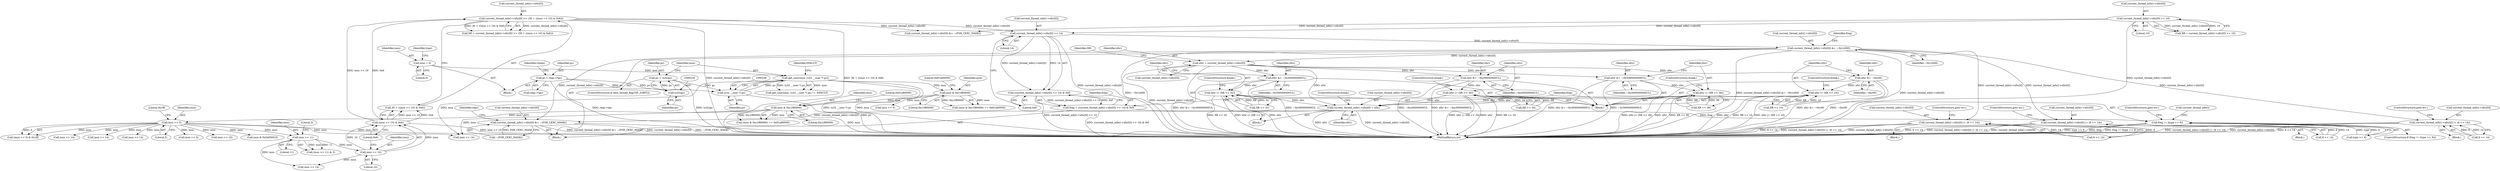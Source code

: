 digraph "0_linux_a8b0ca17b80e92faab46ee7179ba9e99ccb61233_42@API" {
"1001031" [label="(Call,current_thread_info()->xfsr[0] >> 14)"];
"1000609" [label="(Call,current_thread_info()->xfsr[0] >> 10)"];
"1000619" [label="(Call,current_thread_info()->xfsr[0] >> (30 + ((insn >> 10) & 0x6)))"];
"1000627" [label="(Call,(insn >> 10) & 0x6)"];
"1000628" [label="(Call,insn >> 10)"];
"1000603" [label="(Call,insn >> 11)"];
"1000571" [label="(Call,insn >> 5)"];
"1000561" [label="(Call,insn & 0xc1f80000)"];
"1000233" [label="(Call,insn & 0xc1f80000)"];
"1000223" [label="(Call,get_user(insn, (u32 __user *) pc))"];
"1000166" [label="(Call,insn = 0)"];
"1000225" [label="(Call,(u32 __user *) pc)"];
"1000216" [label="(Call,pc = (u32)pc)"];
"1000218" [label="(Call,(u32)pc)"];
"1000154" [label="(Call,pc = regs->tpc)"];
"1001030" [label="(Call,(current_thread_info()->xfsr[0] >> 14) & 0xf)"];
"1001028" [label="(Call,freg = (current_thread_info()->xfsr[0] >> 14) & 0xf)"];
"1001040" [label="(Call,freg != (type >> 9))"];
"1001046" [label="(Call,current_thread_info()->xfsr[0] &= ~0x1c000)"];
"1001071" [label="(Call,current_thread_info()->xfsr[0] |= (6 << 14))"];
"1001166" [label="(Call,current_thread_info()->xfsr[0] |= (6 << 14))"];
"1001265" [label="(Call,current_thread_info()->xfsr[0] |= (6 << 14))"];
"1001765" [label="(Call,xfsr = current_thread_info()->xfsr[0])"];
"1001786" [label="(Call,xfsr &= ~0xc00)"];
"1001789" [label="(Call,xfsr |= (XR << 10))"];
"1001825" [label="(Call,current_thread_info()->xfsr[0] = xfsr)"];
"1001870" [label="(Call,current_thread_info()->xfsr[0] &= ~(FSR_CEXC_MASK))"];
"1001796" [label="(Call,xfsr &= ~0x300000000UL)"];
"1001799" [label="(Call,xfsr |= (XR << 32))"];
"1001806" [label="(Call,xfsr &= ~0xc00000000UL)"];
"1001809" [label="(Call,xfsr |= (XR << 34))"];
"1001816" [label="(Call,xfsr &= ~0x3000000000UL)"];
"1001819" [label="(Call,xfsr |= (XR << 36))"];
"1000224" [label="(Identifier,insn)"];
"1000227" [label="(Identifier,pc)"];
"1001821" [label="(Call,XR << 36)"];
"1000629" [label="(Identifier,insn)"];
"1001808" [label="(Identifier,~0xc00000000UL)"];
"1001796" [label="(Call,xfsr &= ~0x300000000UL)"];
"1001165" [label="(Block,)"];
"1001810" [label="(Identifier,xfsr)"];
"1000573" [label="(Literal,5)"];
"1001052" [label="(Identifier,~0x1c000)"];
"1001080" [label="(ControlStructure,goto err;)"];
"1001031" [label="(Call,current_thread_info()->xfsr[0] >> 14)"];
"1000166" [label="(Call,insn = 0)"];
"1001070" [label="(Block,)"];
"1000731" [label="(Call,insn >> 5)"];
"1000970" [label="(Call,current_thread_info()->xfsr[0] &= ~(FSR_CEXC_MASK))"];
"1000630" [label="(Literal,10)"];
"1000604" [label="(Identifier,insn)"];
"1001824" [label="(ControlStructure,break;)"];
"1001264" [label="(Block,)"];
"1000609" [label="(Call,current_thread_info()->xfsr[0] >> 10)"];
"1000615" [label="(Literal,10)"];
"1001818" [label="(Identifier,~0x3000000000UL)"];
"1001811" [label="(Call,XR << 34)"];
"1000213" [label="(ControlStructure,if (test_thread_flag(TIF_32BIT)))"];
"1000233" [label="(Call,insn & 0xc1f80000)"];
"1001274" [label="(ControlStructure,goto err;)"];
"1000225" [label="(Call,(u32 __user *) pc)"];
"1001029" [label="(Identifier,freg)"];
"1000957" [label="(Call,insn >> 10)"];
"1001001" [label="(Call,insn & 0x3e00001f)"];
"1000222" [label="(Call,get_user(insn, (u32 __user *) pc) != -EFAULT)"];
"1000628" [label="(Call,insn >> 10)"];
"1001765" [label="(Call,xfsr = current_thread_info()->xfsr[0])"];
"1000570" [label="(Call,(insn >> 5) & 0x1ff)"];
"1000560" [label="(Call,(insn & 0xc1f80000) == 0x81a80000)"];
"1001266" [label="(Call,current_thread_info()->xfsr[0])"];
"1001825" [label="(Call,current_thread_info()->xfsr[0] = xfsr)"];
"1000564" [label="(Literal,0x81a80000)"];
"1001774" [label="(Identifier,XR)"];
"1001832" [label="(ControlStructure,break;)"];
"1001015" [label="(Block,)"];
"1000168" [label="(Literal,0)"];
"1001800" [label="(Identifier,xfsr)"];
"1000152" [label="(Block,)"];
"1000625" [label="(Call,30 + ((insn >> 10) & 0x6))"];
"1001791" [label="(Call,XR << 10)"];
"1000217" [label="(Identifier,pc)"];
"1000229" [label="(Identifier,EFAULT)"];
"1001763" [label="(Block,)"];
"1000571" [label="(Call,insn >> 5)"];
"1001816" [label="(Call,xfsr &= ~0x3000000000UL)"];
"1000235" [label="(Literal,0xc1f80000)"];
"1001799" [label="(Call,xfsr |= (XR << 32))"];
"1000232" [label="(Call,(insn & 0xc1f80000) == 0x81a00000)"];
"1001804" [label="(ControlStructure,break;)"];
"1001047" [label="(Call,current_thread_info()->xfsr[0])"];
"1000154" [label="(Call,pc = regs->tpc)"];
"1001072" [label="(Call,current_thread_info()->xfsr[0])"];
"1000561" [label="(Call,insn & 0xc1f80000)"];
"1001054" [label="(Identifier,freg)"];
"1001037" [label="(Literal,14)"];
"1001871" [label="(Call,current_thread_info()->xfsr[0])"];
"1000216" [label="(Call,pc = (u32)pc)"];
"1001831" [label="(Identifier,xfsr)"];
"1001789" [label="(Call,xfsr |= (XR << 10))"];
"1001039" [label="(ControlStructure,if (freg != (type >> 9)))"];
"1001786" [label="(Call,xfsr &= ~0xc00)"];
"1001046" [label="(Call,current_thread_info()->xfsr[0] &= ~0x1c000)"];
"1000161" [label="(Identifier,tstate)"];
"1001790" [label="(Identifier,xfsr)"];
"1001784" [label="(Block,)"];
"1001166" [label="(Call,current_thread_info()->xfsr[0] |= (6 << 14))"];
"1001807" [label="(Identifier,xfsr)"];
"1001175" [label="(ControlStructure,goto err;)"];
"1000627" [label="(Call,(insn >> 10) & 0x6)"];
"1000155" [label="(Identifier,pc)"];
"1001806" [label="(Call,xfsr &= ~0xc00000000UL)"];
"1001820" [label="(Identifier,xfsr)"];
"1001172" [label="(Call,6 << 14)"];
"1000606" [label="(Literal,3)"];
"1000240" [label="(Call,insn >> 5)"];
"1000234" [label="(Identifier,insn)"];
"1001826" [label="(Call,current_thread_info()->xfsr[0])"];
"1000620" [label="(Call,current_thread_info()->xfsr[0])"];
"1001766" [label="(Identifier,xfsr)"];
"1001797" [label="(Identifier,xfsr)"];
"1001265" [label="(Call,current_thread_info()->xfsr[0] |= (6 << 14))"];
"1001167" [label="(Call,current_thread_info()->xfsr[0])"];
"1000619" [label="(Call,current_thread_info()->xfsr[0] >> (30 + ((insn >> 10) & 0x6)))"];
"1001071" [label="(Call,current_thread_info()->xfsr[0] |= (6 << 14))"];
"1001819" [label="(Call,xfsr |= (XR << 36))"];
"1000607" [label="(Call,XR = current_thread_info()->xfsr[0] >> 10)"];
"1001045" [label="(ControlStructure,goto err;)"];
"1000223" [label="(Call,get_user(insn, (u32 __user *) pc))"];
"1001817" [label="(Identifier,xfsr)"];
"1000617" [label="(Call,XR = current_thread_info()->xfsr[0] >> (30 + ((insn >> 10) & 0x6)))"];
"1000574" [label="(Literal,0x1ff)"];
"1001880" [label="(Identifier,regs)"];
"1000572" [label="(Identifier,insn)"];
"1000563" [label="(Literal,0xc1f80000)"];
"1000602" [label="(Call,(insn >> 11) & 3)"];
"1000842" [label="(Call,insn >> 14)"];
"1000562" [label="(Identifier,insn)"];
"1001056" [label="(Call,insn >> 14)"];
"1001041" [label="(Identifier,freg)"];
"1001787" [label="(Identifier,xfsr)"];
"1001798" [label="(Identifier,~0x300000000UL)"];
"1000603" [label="(Call,insn >> 11)"];
"1000605" [label="(Literal,11)"];
"1000610" [label="(Call,current_thread_info()->xfsr[0])"];
"1000156" [label="(Call,regs->tpc)"];
"1001895" [label="(MethodReturn,int)"];
"1000220" [label="(Identifier,pc)"];
"1000218" [label="(Call,(u32)pc)"];
"1001042" [label="(Call,type >> 9)"];
"1001876" [label="(Call,~(FSR_CEXC_MASK))"];
"1000825" [label="(Call,insn >> 14)"];
"1000712" [label="(Call,insn >> 14)"];
"1001028" [label="(Call,freg = (current_thread_info()->xfsr[0] >> 14) & 0xf)"];
"1000640" [label="(Call,insn >> 14)"];
"1001814" [label="(ControlStructure,break;)"];
"1001767" [label="(Call,current_thread_info()->xfsr[0])"];
"1001271" [label="(Call,6 << 14)"];
"1001040" [label="(Call,freg != (type >> 9))"];
"1001788" [label="(Identifier,~0xc00)"];
"1000171" [label="(Identifier,type)"];
"1001794" [label="(ControlStructure,break;)"];
"1000236" [label="(Literal,0x81a00000)"];
"1001870" [label="(Call,current_thread_info()->xfsr[0] &= ~(FSR_CEXC_MASK))"];
"1001809" [label="(Call,xfsr |= (XR << 34))"];
"1001038" [label="(Literal,0xf)"];
"1001801" [label="(Call,XR << 32)"];
"1001077" [label="(Call,6 << 14)"];
"1000631" [label="(Literal,0x6)"];
"1001030" [label="(Call,(current_thread_info()->xfsr[0] >> 14) & 0xf)"];
"1001049" [label="(Call,current_thread_info())"];
"1001032" [label="(Call,current_thread_info()->xfsr[0])"];
"1000167" [label="(Identifier,insn)"];
"1001031" -> "1001030"  [label="AST: "];
"1001031" -> "1001037"  [label="CFG: "];
"1001032" -> "1001031"  [label="AST: "];
"1001037" -> "1001031"  [label="AST: "];
"1001038" -> "1001031"  [label="CFG: "];
"1001031" -> "1001895"  [label="DDG: current_thread_info()->xfsr[0]"];
"1001031" -> "1001030"  [label="DDG: current_thread_info()->xfsr[0]"];
"1001031" -> "1001030"  [label="DDG: 14"];
"1000609" -> "1001031"  [label="DDG: current_thread_info()->xfsr[0]"];
"1000619" -> "1001031"  [label="DDG: current_thread_info()->xfsr[0]"];
"1001031" -> "1001046"  [label="DDG: current_thread_info()->xfsr[0]"];
"1000609" -> "1000607"  [label="AST: "];
"1000609" -> "1000615"  [label="CFG: "];
"1000610" -> "1000609"  [label="AST: "];
"1000615" -> "1000609"  [label="AST: "];
"1000607" -> "1000609"  [label="CFG: "];
"1000609" -> "1001895"  [label="DDG: current_thread_info()->xfsr[0]"];
"1000609" -> "1000607"  [label="DDG: current_thread_info()->xfsr[0]"];
"1000609" -> "1000607"  [label="DDG: 10"];
"1000609" -> "1000970"  [label="DDG: current_thread_info()->xfsr[0]"];
"1000619" -> "1000617"  [label="AST: "];
"1000619" -> "1000625"  [label="CFG: "];
"1000620" -> "1000619"  [label="AST: "];
"1000625" -> "1000619"  [label="AST: "];
"1000617" -> "1000619"  [label="CFG: "];
"1000619" -> "1001895"  [label="DDG: 30 + ((insn >> 10) & 0x6)"];
"1000619" -> "1001895"  [label="DDG: current_thread_info()->xfsr[0]"];
"1000619" -> "1000617"  [label="DDG: current_thread_info()->xfsr[0]"];
"1000619" -> "1000617"  [label="DDG: 30 + ((insn >> 10) & 0x6)"];
"1000627" -> "1000619"  [label="DDG: insn >> 10"];
"1000627" -> "1000619"  [label="DDG: 0x6"];
"1000619" -> "1000970"  [label="DDG: current_thread_info()->xfsr[0]"];
"1000627" -> "1000625"  [label="AST: "];
"1000627" -> "1000631"  [label="CFG: "];
"1000628" -> "1000627"  [label="AST: "];
"1000631" -> "1000627"  [label="AST: "];
"1000625" -> "1000627"  [label="CFG: "];
"1000627" -> "1001895"  [label="DDG: insn >> 10"];
"1000627" -> "1000625"  [label="DDG: insn >> 10"];
"1000627" -> "1000625"  [label="DDG: 0x6"];
"1000628" -> "1000627"  [label="DDG: insn"];
"1000628" -> "1000627"  [label="DDG: 10"];
"1000628" -> "1000630"  [label="CFG: "];
"1000629" -> "1000628"  [label="AST: "];
"1000630" -> "1000628"  [label="AST: "];
"1000631" -> "1000628"  [label="CFG: "];
"1000603" -> "1000628"  [label="DDG: insn"];
"1000628" -> "1000640"  [label="DDG: insn"];
"1000603" -> "1000602"  [label="AST: "];
"1000603" -> "1000605"  [label="CFG: "];
"1000604" -> "1000603"  [label="AST: "];
"1000605" -> "1000603"  [label="AST: "];
"1000606" -> "1000603"  [label="CFG: "];
"1000603" -> "1000602"  [label="DDG: insn"];
"1000603" -> "1000602"  [label="DDG: 11"];
"1000571" -> "1000603"  [label="DDG: insn"];
"1000603" -> "1000640"  [label="DDG: insn"];
"1000571" -> "1000570"  [label="AST: "];
"1000571" -> "1000573"  [label="CFG: "];
"1000572" -> "1000571"  [label="AST: "];
"1000573" -> "1000571"  [label="AST: "];
"1000574" -> "1000571"  [label="CFG: "];
"1000571" -> "1001895"  [label="DDG: insn"];
"1000571" -> "1000570"  [label="DDG: insn"];
"1000571" -> "1000570"  [label="DDG: 5"];
"1000561" -> "1000571"  [label="DDG: insn"];
"1000571" -> "1000712"  [label="DDG: insn"];
"1000571" -> "1000731"  [label="DDG: insn"];
"1000571" -> "1000825"  [label="DDG: insn"];
"1000571" -> "1000842"  [label="DDG: insn"];
"1000571" -> "1000957"  [label="DDG: insn"];
"1000571" -> "1001001"  [label="DDG: insn"];
"1000571" -> "1001056"  [label="DDG: insn"];
"1000561" -> "1000560"  [label="AST: "];
"1000561" -> "1000563"  [label="CFG: "];
"1000562" -> "1000561"  [label="AST: "];
"1000563" -> "1000561"  [label="AST: "];
"1000564" -> "1000561"  [label="CFG: "];
"1000561" -> "1001895"  [label="DDG: insn"];
"1000561" -> "1000560"  [label="DDG: insn"];
"1000561" -> "1000560"  [label="DDG: 0xc1f80000"];
"1000233" -> "1000561"  [label="DDG: insn"];
"1000561" -> "1001056"  [label="DDG: insn"];
"1000233" -> "1000232"  [label="AST: "];
"1000233" -> "1000235"  [label="CFG: "];
"1000234" -> "1000233"  [label="AST: "];
"1000235" -> "1000233"  [label="AST: "];
"1000236" -> "1000233"  [label="CFG: "];
"1000233" -> "1000232"  [label="DDG: insn"];
"1000233" -> "1000232"  [label="DDG: 0xc1f80000"];
"1000223" -> "1000233"  [label="DDG: insn"];
"1000233" -> "1000240"  [label="DDG: insn"];
"1000223" -> "1000222"  [label="AST: "];
"1000223" -> "1000225"  [label="CFG: "];
"1000224" -> "1000223"  [label="AST: "];
"1000225" -> "1000223"  [label="AST: "];
"1000229" -> "1000223"  [label="CFG: "];
"1000223" -> "1001895"  [label="DDG: (u32 __user *) pc"];
"1000223" -> "1001895"  [label="DDG: insn"];
"1000223" -> "1000222"  [label="DDG: insn"];
"1000223" -> "1000222"  [label="DDG: (u32 __user *) pc"];
"1000166" -> "1000223"  [label="DDG: insn"];
"1000225" -> "1000223"  [label="DDG: pc"];
"1000223" -> "1001056"  [label="DDG: insn"];
"1000166" -> "1000152"  [label="AST: "];
"1000166" -> "1000168"  [label="CFG: "];
"1000167" -> "1000166"  [label="AST: "];
"1000168" -> "1000166"  [label="AST: "];
"1000171" -> "1000166"  [label="CFG: "];
"1000225" -> "1000227"  [label="CFG: "];
"1000226" -> "1000225"  [label="AST: "];
"1000227" -> "1000225"  [label="AST: "];
"1000225" -> "1001895"  [label="DDG: pc"];
"1000216" -> "1000225"  [label="DDG: pc"];
"1000154" -> "1000225"  [label="DDG: pc"];
"1000216" -> "1000213"  [label="AST: "];
"1000216" -> "1000218"  [label="CFG: "];
"1000217" -> "1000216"  [label="AST: "];
"1000218" -> "1000216"  [label="AST: "];
"1000224" -> "1000216"  [label="CFG: "];
"1000216" -> "1001895"  [label="DDG: (u32)pc"];
"1000218" -> "1000216"  [label="DDG: pc"];
"1000218" -> "1000220"  [label="CFG: "];
"1000219" -> "1000218"  [label="AST: "];
"1000220" -> "1000218"  [label="AST: "];
"1000154" -> "1000218"  [label="DDG: pc"];
"1000154" -> "1000152"  [label="AST: "];
"1000154" -> "1000156"  [label="CFG: "];
"1000155" -> "1000154"  [label="AST: "];
"1000156" -> "1000154"  [label="AST: "];
"1000161" -> "1000154"  [label="CFG: "];
"1000154" -> "1001895"  [label="DDG: regs->tpc"];
"1001030" -> "1001028"  [label="AST: "];
"1001030" -> "1001038"  [label="CFG: "];
"1001038" -> "1001030"  [label="AST: "];
"1001028" -> "1001030"  [label="CFG: "];
"1001030" -> "1001895"  [label="DDG: current_thread_info()->xfsr[0] >> 14"];
"1001030" -> "1001028"  [label="DDG: current_thread_info()->xfsr[0] >> 14"];
"1001030" -> "1001028"  [label="DDG: 0xf"];
"1001028" -> "1001015"  [label="AST: "];
"1001029" -> "1001028"  [label="AST: "];
"1001041" -> "1001028"  [label="CFG: "];
"1001028" -> "1001895"  [label="DDG: (current_thread_info()->xfsr[0] >> 14) & 0xf"];
"1001028" -> "1001040"  [label="DDG: freg"];
"1001040" -> "1001039"  [label="AST: "];
"1001040" -> "1001042"  [label="CFG: "];
"1001041" -> "1001040"  [label="AST: "];
"1001042" -> "1001040"  [label="AST: "];
"1001045" -> "1001040"  [label="CFG: "];
"1001049" -> "1001040"  [label="CFG: "];
"1001040" -> "1001895"  [label="DDG: freg"];
"1001040" -> "1001895"  [label="DDG: freg != (type >> 9)"];
"1001040" -> "1001895"  [label="DDG: type >> 9"];
"1001042" -> "1001040"  [label="DDG: type"];
"1001042" -> "1001040"  [label="DDG: 9"];
"1001046" -> "1001015"  [label="AST: "];
"1001046" -> "1001052"  [label="CFG: "];
"1001047" -> "1001046"  [label="AST: "];
"1001052" -> "1001046"  [label="AST: "];
"1001054" -> "1001046"  [label="CFG: "];
"1001046" -> "1001895"  [label="DDG: current_thread_info()->xfsr[0]"];
"1001046" -> "1001895"  [label="DDG: current_thread_info()->xfsr[0] &= ~0x1c000"];
"1001046" -> "1001895"  [label="DDG: ~0x1c000"];
"1001046" -> "1001071"  [label="DDG: current_thread_info()->xfsr[0]"];
"1001046" -> "1001166"  [label="DDG: current_thread_info()->xfsr[0]"];
"1001046" -> "1001265"  [label="DDG: current_thread_info()->xfsr[0]"];
"1001046" -> "1001765"  [label="DDG: current_thread_info()->xfsr[0]"];
"1001046" -> "1001870"  [label="DDG: current_thread_info()->xfsr[0]"];
"1001071" -> "1001070"  [label="AST: "];
"1001071" -> "1001077"  [label="CFG: "];
"1001072" -> "1001071"  [label="AST: "];
"1001077" -> "1001071"  [label="AST: "];
"1001080" -> "1001071"  [label="CFG: "];
"1001071" -> "1001895"  [label="DDG: current_thread_info()->xfsr[0]"];
"1001071" -> "1001895"  [label="DDG: 6 << 14"];
"1001071" -> "1001895"  [label="DDG: current_thread_info()->xfsr[0] |= (6 << 14)"];
"1001077" -> "1001071"  [label="DDG: 6"];
"1001077" -> "1001071"  [label="DDG: 14"];
"1001166" -> "1001165"  [label="AST: "];
"1001166" -> "1001172"  [label="CFG: "];
"1001167" -> "1001166"  [label="AST: "];
"1001172" -> "1001166"  [label="AST: "];
"1001175" -> "1001166"  [label="CFG: "];
"1001166" -> "1001895"  [label="DDG: 6 << 14"];
"1001166" -> "1001895"  [label="DDG: current_thread_info()->xfsr[0] |= (6 << 14)"];
"1001166" -> "1001895"  [label="DDG: current_thread_info()->xfsr[0]"];
"1001172" -> "1001166"  [label="DDG: 6"];
"1001172" -> "1001166"  [label="DDG: 14"];
"1001265" -> "1001264"  [label="AST: "];
"1001265" -> "1001271"  [label="CFG: "];
"1001266" -> "1001265"  [label="AST: "];
"1001271" -> "1001265"  [label="AST: "];
"1001274" -> "1001265"  [label="CFG: "];
"1001265" -> "1001895"  [label="DDG: current_thread_info()->xfsr[0] |= (6 << 14)"];
"1001265" -> "1001895"  [label="DDG: current_thread_info()->xfsr[0]"];
"1001265" -> "1001895"  [label="DDG: 6 << 14"];
"1001271" -> "1001265"  [label="DDG: 6"];
"1001271" -> "1001265"  [label="DDG: 14"];
"1001765" -> "1001763"  [label="AST: "];
"1001765" -> "1001767"  [label="CFG: "];
"1001766" -> "1001765"  [label="AST: "];
"1001767" -> "1001765"  [label="AST: "];
"1001774" -> "1001765"  [label="CFG: "];
"1001765" -> "1001895"  [label="DDG: current_thread_info()->xfsr[0]"];
"1001765" -> "1001786"  [label="DDG: xfsr"];
"1001765" -> "1001796"  [label="DDG: xfsr"];
"1001765" -> "1001806"  [label="DDG: xfsr"];
"1001765" -> "1001816"  [label="DDG: xfsr"];
"1001765" -> "1001825"  [label="DDG: xfsr"];
"1001786" -> "1001784"  [label="AST: "];
"1001786" -> "1001788"  [label="CFG: "];
"1001787" -> "1001786"  [label="AST: "];
"1001788" -> "1001786"  [label="AST: "];
"1001790" -> "1001786"  [label="CFG: "];
"1001786" -> "1001895"  [label="DDG: xfsr &= ~0xc00"];
"1001786" -> "1001895"  [label="DDG: ~0xc00"];
"1001786" -> "1001789"  [label="DDG: xfsr"];
"1001789" -> "1001784"  [label="AST: "];
"1001789" -> "1001791"  [label="CFG: "];
"1001790" -> "1001789"  [label="AST: "];
"1001791" -> "1001789"  [label="AST: "];
"1001794" -> "1001789"  [label="CFG: "];
"1001789" -> "1001895"  [label="DDG: xfsr"];
"1001789" -> "1001895"  [label="DDG: XR << 10"];
"1001789" -> "1001895"  [label="DDG: xfsr |= (XR << 10)"];
"1001791" -> "1001789"  [label="DDG: XR"];
"1001791" -> "1001789"  [label="DDG: 10"];
"1001789" -> "1001825"  [label="DDG: xfsr"];
"1001825" -> "1001763"  [label="AST: "];
"1001825" -> "1001831"  [label="CFG: "];
"1001826" -> "1001825"  [label="AST: "];
"1001831" -> "1001825"  [label="AST: "];
"1001832" -> "1001825"  [label="CFG: "];
"1001825" -> "1001895"  [label="DDG: xfsr"];
"1001825" -> "1001895"  [label="DDG: current_thread_info()->xfsr[0]"];
"1001819" -> "1001825"  [label="DDG: xfsr"];
"1001809" -> "1001825"  [label="DDG: xfsr"];
"1001799" -> "1001825"  [label="DDG: xfsr"];
"1001825" -> "1001870"  [label="DDG: current_thread_info()->xfsr[0]"];
"1001870" -> "1001015"  [label="AST: "];
"1001870" -> "1001876"  [label="CFG: "];
"1001871" -> "1001870"  [label="AST: "];
"1001876" -> "1001870"  [label="AST: "];
"1001880" -> "1001870"  [label="CFG: "];
"1001870" -> "1001895"  [label="DDG: current_thread_info()->xfsr[0] &= ~(FSR_CEXC_MASK)"];
"1001870" -> "1001895"  [label="DDG: current_thread_info()->xfsr[0]"];
"1001870" -> "1001895"  [label="DDG: ~(FSR_CEXC_MASK)"];
"1001876" -> "1001870"  [label="DDG: FSR_CEXC_MASK"];
"1001796" -> "1001784"  [label="AST: "];
"1001796" -> "1001798"  [label="CFG: "];
"1001797" -> "1001796"  [label="AST: "];
"1001798" -> "1001796"  [label="AST: "];
"1001800" -> "1001796"  [label="CFG: "];
"1001796" -> "1001895"  [label="DDG: xfsr &= ~0x300000000UL"];
"1001796" -> "1001895"  [label="DDG: ~0x300000000UL"];
"1001796" -> "1001799"  [label="DDG: xfsr"];
"1001799" -> "1001784"  [label="AST: "];
"1001799" -> "1001801"  [label="CFG: "];
"1001800" -> "1001799"  [label="AST: "];
"1001801" -> "1001799"  [label="AST: "];
"1001804" -> "1001799"  [label="CFG: "];
"1001799" -> "1001895"  [label="DDG: XR << 32"];
"1001799" -> "1001895"  [label="DDG: xfsr"];
"1001799" -> "1001895"  [label="DDG: xfsr |= (XR << 32)"];
"1001801" -> "1001799"  [label="DDG: XR"];
"1001801" -> "1001799"  [label="DDG: 32"];
"1001806" -> "1001784"  [label="AST: "];
"1001806" -> "1001808"  [label="CFG: "];
"1001807" -> "1001806"  [label="AST: "];
"1001808" -> "1001806"  [label="AST: "];
"1001810" -> "1001806"  [label="CFG: "];
"1001806" -> "1001895"  [label="DDG: ~0xc00000000UL"];
"1001806" -> "1001895"  [label="DDG: xfsr &= ~0xc00000000UL"];
"1001806" -> "1001809"  [label="DDG: xfsr"];
"1001809" -> "1001784"  [label="AST: "];
"1001809" -> "1001811"  [label="CFG: "];
"1001810" -> "1001809"  [label="AST: "];
"1001811" -> "1001809"  [label="AST: "];
"1001814" -> "1001809"  [label="CFG: "];
"1001809" -> "1001895"  [label="DDG: xfsr |= (XR << 34)"];
"1001809" -> "1001895"  [label="DDG: XR << 34"];
"1001809" -> "1001895"  [label="DDG: xfsr"];
"1001811" -> "1001809"  [label="DDG: XR"];
"1001811" -> "1001809"  [label="DDG: 34"];
"1001816" -> "1001784"  [label="AST: "];
"1001816" -> "1001818"  [label="CFG: "];
"1001817" -> "1001816"  [label="AST: "];
"1001818" -> "1001816"  [label="AST: "];
"1001820" -> "1001816"  [label="CFG: "];
"1001816" -> "1001895"  [label="DDG: xfsr &= ~0x3000000000UL"];
"1001816" -> "1001895"  [label="DDG: ~0x3000000000UL"];
"1001816" -> "1001819"  [label="DDG: xfsr"];
"1001819" -> "1001784"  [label="AST: "];
"1001819" -> "1001821"  [label="CFG: "];
"1001820" -> "1001819"  [label="AST: "];
"1001821" -> "1001819"  [label="AST: "];
"1001824" -> "1001819"  [label="CFG: "];
"1001819" -> "1001895"  [label="DDG: xfsr |= (XR << 36)"];
"1001819" -> "1001895"  [label="DDG: xfsr"];
"1001819" -> "1001895"  [label="DDG: XR << 36"];
"1001821" -> "1001819"  [label="DDG: XR"];
"1001821" -> "1001819"  [label="DDG: 36"];
}
